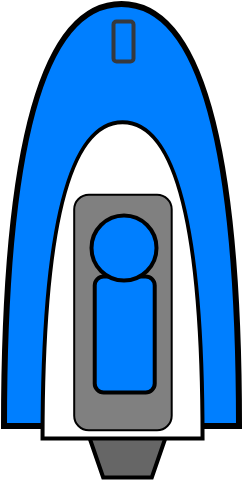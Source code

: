<mxfile>
    <diagram id="Cn8XWGds1wUuWcc1IZfI" name="ページ1">
        <mxGraphModel dx="1042" dy="568" grid="1" gridSize="10" guides="1" tooltips="1" connect="1" arrows="1" fold="1" page="1" pageScale="1" pageWidth="700" pageHeight="730" math="0" shadow="0">
            <root>
                <mxCell id="0"/>
                <mxCell id="1" parent="0"/>
                <mxCell id="15" value="" style="verticalLabelPosition=middle;verticalAlign=middle;html=1;shape=trapezoid;perimeter=trapezoidPerimeter;whiteSpace=wrap;size=0.23;arcSize=10;flipV=1;labelPosition=center;align=center;strokeColor=#000000;fillColor=#666666;strokeWidth=2;" parent="1" vertex="1">
                    <mxGeometry x="41.25" y="207.75" width="45" height="30" as="geometry"/>
                </mxCell>
                <mxCell id="5" value="" style="shape=or;whiteSpace=wrap;html=1;rotation=-90;fillColor=#007FFF;strokeWidth=3;" parent="1" vertex="1">
                    <mxGeometry x="-44.75" y="47.75" width="211" height="117.5" as="geometry"/>
                </mxCell>
                <mxCell id="7" value="" style="shape=or;whiteSpace=wrap;html=1;rotation=-90;strokeColor=#000000;fillColor=#FFFFFF;strokeWidth=2;" parent="1" vertex="1">
                    <mxGeometry x="-17.8" y="99.2" width="158.15" height="80" as="geometry"/>
                </mxCell>
                <mxCell id="9" value="" style="rounded=1;whiteSpace=wrap;html=1;rotation=-90;fillColor=#808080;" parent="1" vertex="1">
                    <mxGeometry x="2.58" y="130.88" width="117.79" height="48.75" as="geometry"/>
                </mxCell>
                <mxCell id="10" value="" style="rounded=1;whiteSpace=wrap;html=1;fillColor=#007FFF;strokeColor=#36393d;strokeWidth=2;" parent="1" vertex="1">
                    <mxGeometry x="56.75" y="9.75" width="10" height="20" as="geometry"/>
                </mxCell>
                <mxCell id="16" value="" style="rounded=1;whiteSpace=wrap;html=1;fillColor=#007FFF;strokeColor=#000000;strokeWidth=2;" parent="1" vertex="1">
                    <mxGeometry x="47.36" y="137.25" width="30" height="58" as="geometry"/>
                </mxCell>
                <mxCell id="18" value="" style="ellipse;whiteSpace=wrap;html=1;aspect=fixed;strokeColor=#000000;fillColor=#007FFF;strokeWidth=2;" parent="1" vertex="1">
                    <mxGeometry x="45.75" y="106.75" width="32.5" height="32.5" as="geometry"/>
                </mxCell>
            </root>
        </mxGraphModel>
    </diagram>
</mxfile>